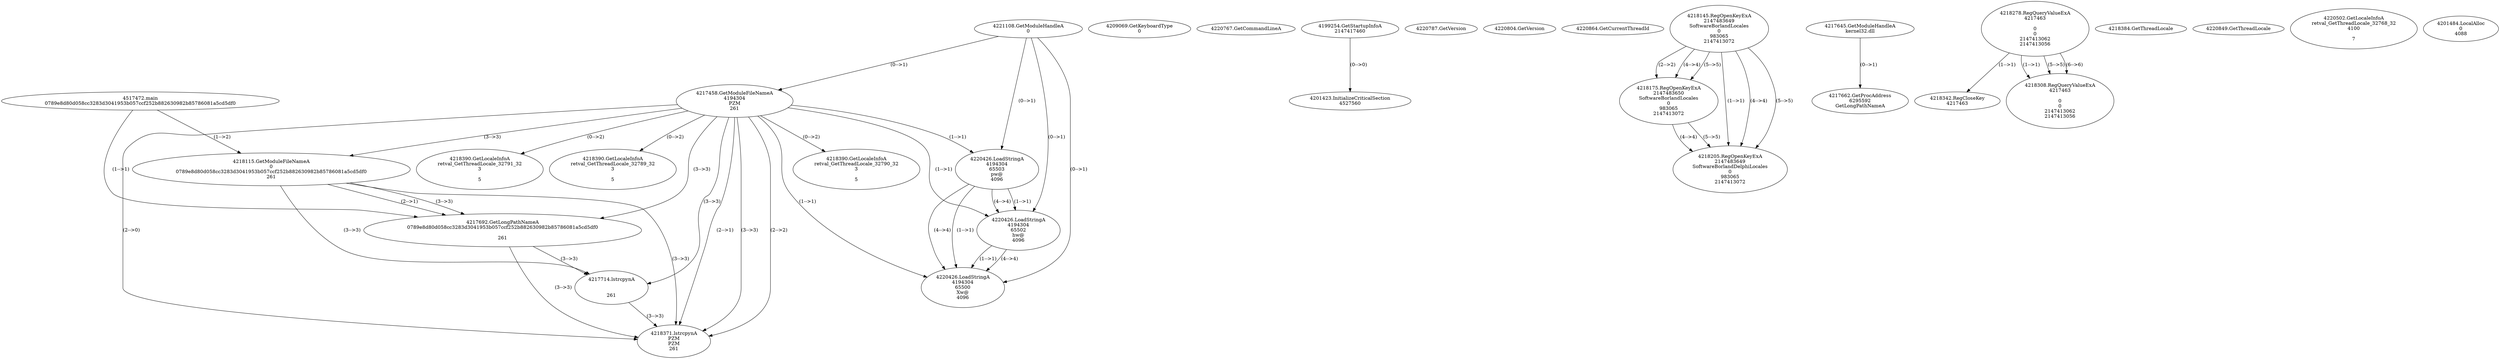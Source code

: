 // Global SCDG with merge call
digraph {
	0 [label="4517472.main
0789e8d80d058cc3283d3041953b057ccf252b882630982b85786081a5cd5df0"]
	1 [label="4221108.GetModuleHandleA
0"]
	2 [label="4209069.GetKeyboardType
0"]
	3 [label="4220767.GetCommandLineA
"]
	4 [label="4199254.GetStartupInfoA
2147417460"]
	5 [label="4220787.GetVersion
"]
	6 [label="4220804.GetVersion
"]
	7 [label="4220864.GetCurrentThreadId
"]
	8 [label="4217458.GetModuleFileNameA
4194304
PZM
261"]
	1 -> 8 [label="(0-->1)"]
	9 [label="4218115.GetModuleFileNameA
0
0789e8d80d058cc3283d3041953b057ccf252b882630982b85786081a5cd5df0
261"]
	0 -> 9 [label="(1-->2)"]
	8 -> 9 [label="(3-->3)"]
	10 [label="4218145.RegOpenKeyExA
2147483649
Software\Borland\Locales
0
983065
2147413072"]
	11 [label="4217645.GetModuleHandleA
kernel32.dll"]
	12 [label="4217662.GetProcAddress
6295592
GetLongPathNameA"]
	11 -> 12 [label="(0-->1)"]
	13 [label="4217692.GetLongPathNameA
0789e8d80d058cc3283d3041953b057ccf252b882630982b85786081a5cd5df0

261"]
	0 -> 13 [label="(1-->1)"]
	9 -> 13 [label="(2-->1)"]
	8 -> 13 [label="(3-->3)"]
	9 -> 13 [label="(3-->3)"]
	14 [label="4217714.lstrcpynA


261"]
	8 -> 14 [label="(3-->3)"]
	9 -> 14 [label="(3-->3)"]
	13 -> 14 [label="(3-->3)"]
	15 [label="4218278.RegQueryValueExA
4217463

0
0
2147413062
2147413056"]
	16 [label="4218342.RegCloseKey
4217463"]
	15 -> 16 [label="(1-->1)"]
	17 [label="4218371.lstrcpynA
PZM
PZM
261"]
	8 -> 17 [label="(2-->1)"]
	8 -> 17 [label="(2-->2)"]
	8 -> 17 [label="(3-->3)"]
	9 -> 17 [label="(3-->3)"]
	13 -> 17 [label="(3-->3)"]
	14 -> 17 [label="(3-->3)"]
	8 -> 17 [label="(2-->0)"]
	18 [label="4218384.GetThreadLocale
"]
	19 [label="4218390.GetLocaleInfoA
retval_GetThreadLocale_32790_32
3

5"]
	8 -> 19 [label="(0-->2)"]
	20 [label="4220426.LoadStringA
4194304
65503
pw@
4096"]
	1 -> 20 [label="(0-->1)"]
	8 -> 20 [label="(1-->1)"]
	21 [label="4220426.LoadStringA
4194304
65502
hw@
4096"]
	1 -> 21 [label="(0-->1)"]
	8 -> 21 [label="(1-->1)"]
	20 -> 21 [label="(1-->1)"]
	20 -> 21 [label="(4-->4)"]
	22 [label="4218308.RegQueryValueExA
4217463

0
0
2147413062
2147413056"]
	15 -> 22 [label="(1-->1)"]
	15 -> 22 [label="(5-->5)"]
	15 -> 22 [label="(6-->6)"]
	23 [label="4218390.GetLocaleInfoA
retval_GetThreadLocale_32791_32
3

5"]
	8 -> 23 [label="(0-->2)"]
	24 [label="4220849.GetThreadLocale
"]
	25 [label="4220502.GetLocaleInfoA
retval_GetThreadLocale_32768_32
4100

7"]
	26 [label="4218175.RegOpenKeyExA
2147483650
Software\Borland\Locales
0
983065
2147413072"]
	10 -> 26 [label="(2-->2)"]
	10 -> 26 [label="(4-->4)"]
	10 -> 26 [label="(5-->5)"]
	27 [label="4218205.RegOpenKeyExA
2147483649
Software\Borland\Delphi\Locales
0
983065
2147413072"]
	10 -> 27 [label="(1-->1)"]
	10 -> 27 [label="(4-->4)"]
	26 -> 27 [label="(4-->4)"]
	10 -> 27 [label="(5-->5)"]
	26 -> 27 [label="(5-->5)"]
	28 [label="4218390.GetLocaleInfoA
retval_GetThreadLocale_32789_32
3

5"]
	8 -> 28 [label="(0-->2)"]
	29 [label="4220426.LoadStringA
4194304
65500
Xw@
4096"]
	1 -> 29 [label="(0-->1)"]
	8 -> 29 [label="(1-->1)"]
	20 -> 29 [label="(1-->1)"]
	21 -> 29 [label="(1-->1)"]
	20 -> 29 [label="(4-->4)"]
	21 -> 29 [label="(4-->4)"]
	30 [label="4201423.InitializeCriticalSection
4527560"]
	4 -> 30 [label="(0-->0)"]
	31 [label="4201484.LocalAlloc
0
4088"]
}
